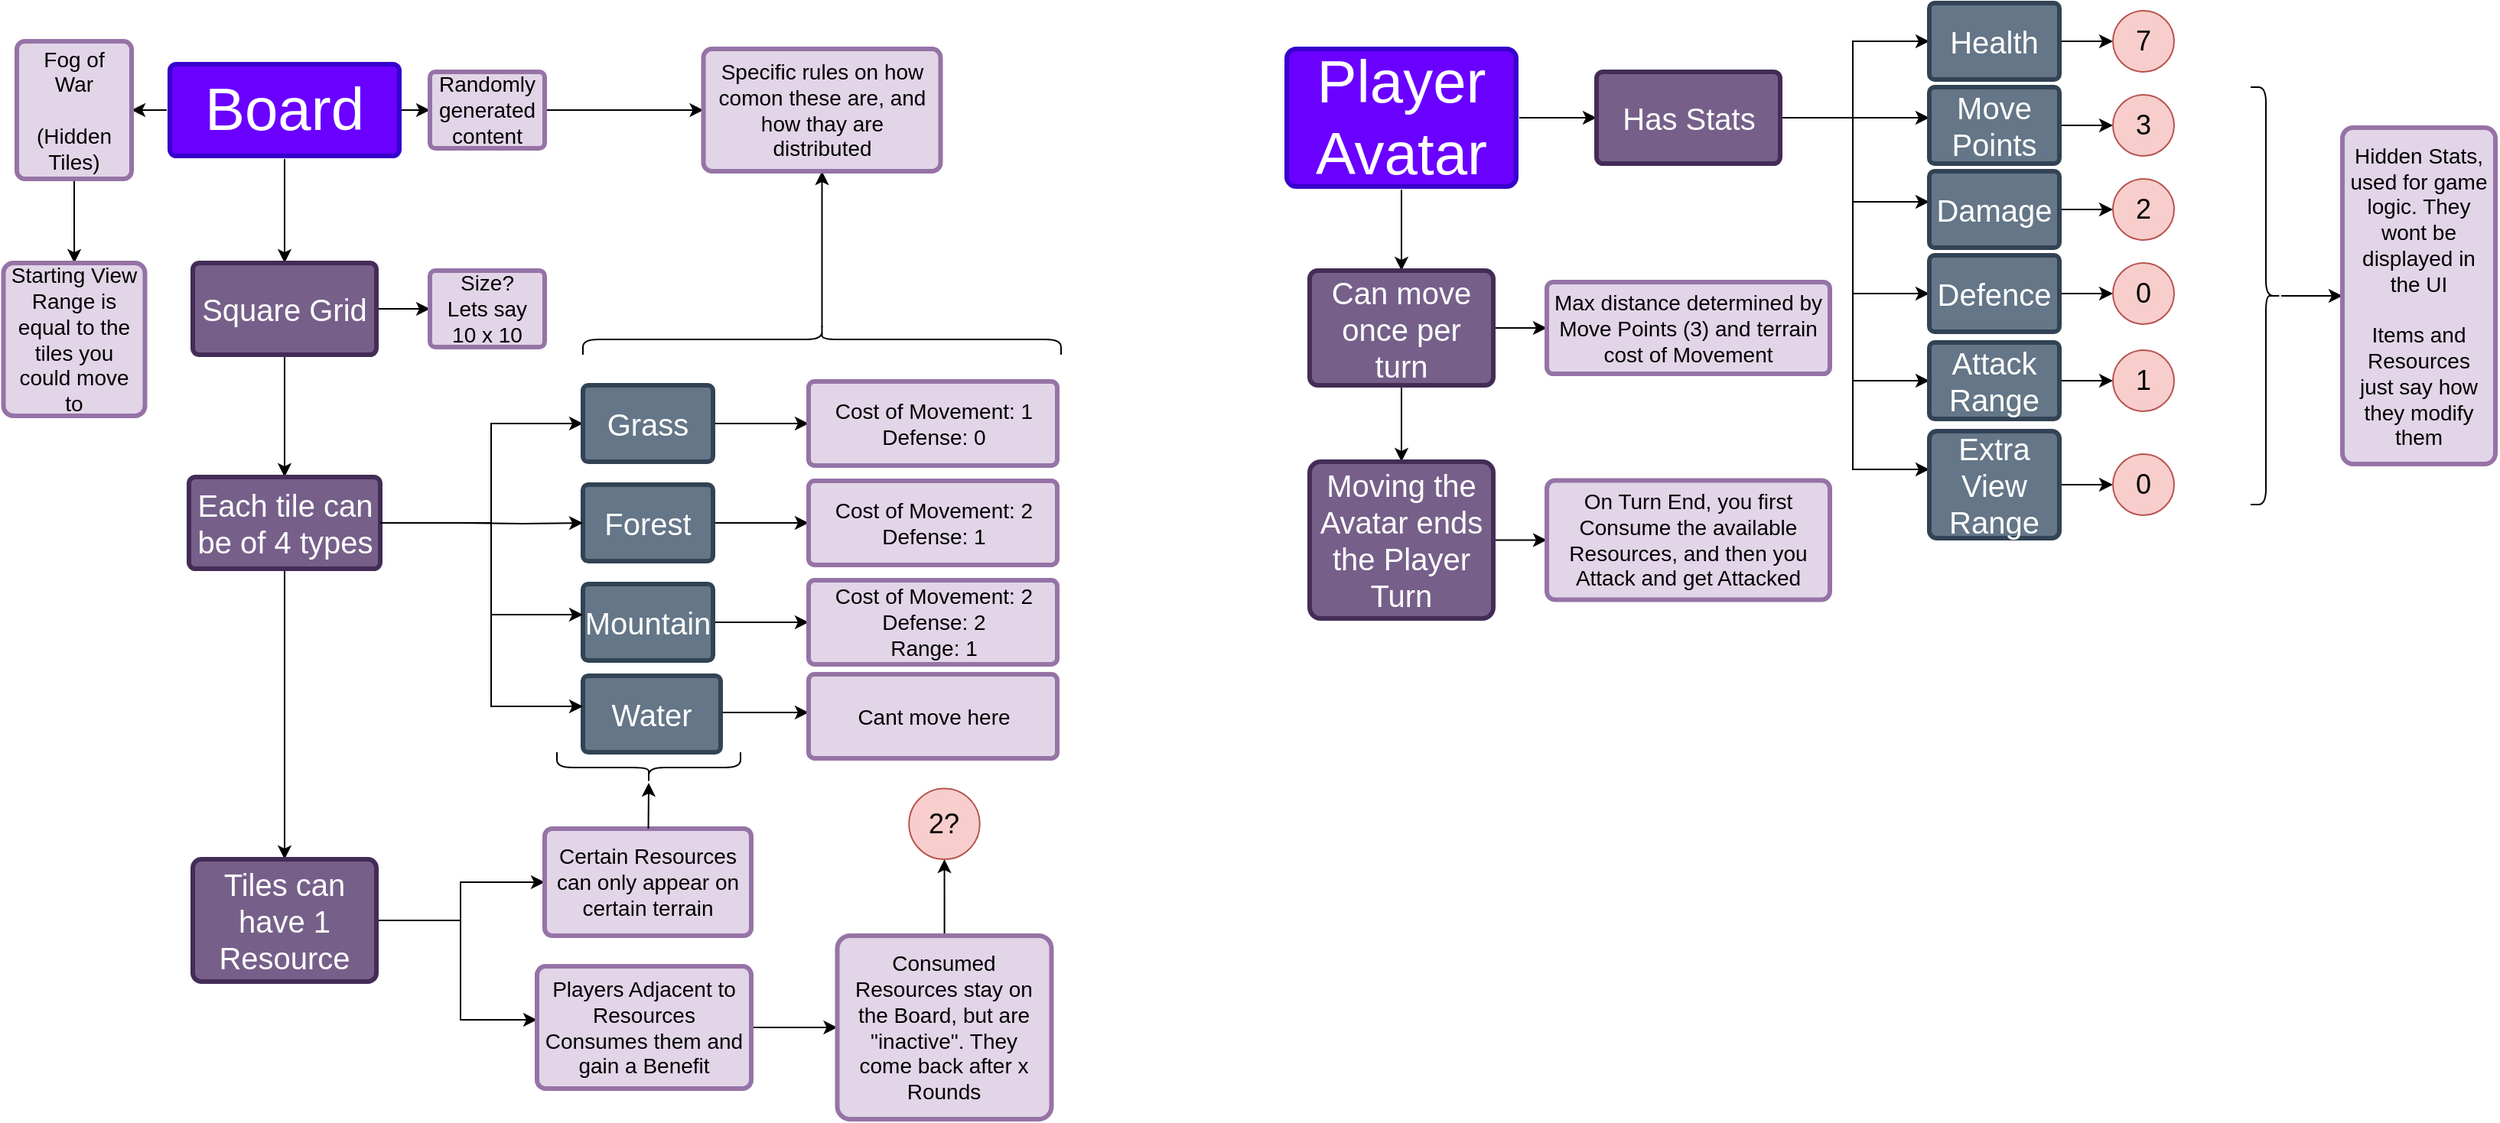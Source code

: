 <mxfile version="21.2.3" type="github">
  <diagram id="6a731a19-8d31-9384-78a2-239565b7b9f0" name="Page-1">
    <mxGraphModel dx="1035" dy="2207" grid="1" gridSize="10" guides="1" tooltips="1" connect="1" arrows="1" fold="1" page="1" pageScale="1" pageWidth="2336" pageHeight="1654" background="none" math="0" shadow="0">
      <root>
        <mxCell id="0" />
        <mxCell id="1" parent="0" />
        <mxCell id="56OpiAGq0yWvSMqa_17q-1784" value="" style="edgeStyle=orthogonalEdgeStyle;rounded=0;orthogonalLoop=1;jettySize=auto;html=1;" parent="1" source="1769" target="56OpiAGq0yWvSMqa_17q-1783" edge="1">
          <mxGeometry relative="1" as="geometry" />
        </mxCell>
        <mxCell id="56OpiAGq0yWvSMqa_17q-1806" style="edgeStyle=orthogonalEdgeStyle;rounded=0;orthogonalLoop=1;jettySize=auto;html=1;" parent="1" source="1769" target="56OpiAGq0yWvSMqa_17q-1805" edge="1">
          <mxGeometry relative="1" as="geometry" />
        </mxCell>
        <mxCell id="Hqznb2P4-b-RLh4J3bwj-1784" style="edgeStyle=orthogonalEdgeStyle;rounded=0;orthogonalLoop=1;jettySize=auto;html=1;" edge="1" parent="1" source="1769" target="Hqznb2P4-b-RLh4J3bwj-1783">
          <mxGeometry relative="1" as="geometry" />
        </mxCell>
        <mxCell id="1769" value="&lt;font style=&quot;font-size: 39px;&quot;&gt;Board&lt;/font&gt;" style="rounded=1;whiteSpace=wrap;html=1;shadow=0;labelBackgroundColor=none;strokeColor=#3700CC;strokeWidth=3;fillColor=#6a00ff;fontFamily=Helvetica;fontSize=14;align=center;spacing=5;arcSize=7;perimeterSpacing=2;fontColor=#ffffff;" parent="1" vertex="1">
          <mxGeometry x="120" y="40" width="150" height="60" as="geometry" />
        </mxCell>
        <mxCell id="56OpiAGq0yWvSMqa_17q-1799" value="" style="edgeStyle=orthogonalEdgeStyle;rounded=0;orthogonalLoop=1;jettySize=auto;html=1;" parent="1" source="56OpiAGq0yWvSMqa_17q-1783" target="56OpiAGq0yWvSMqa_17q-1798" edge="1">
          <mxGeometry relative="1" as="geometry" />
        </mxCell>
        <mxCell id="56OpiAGq0yWvSMqa_17q-1801" value="" style="edgeStyle=orthogonalEdgeStyle;rounded=0;orthogonalLoop=1;jettySize=auto;html=1;" parent="1" source="56OpiAGq0yWvSMqa_17q-1783" target="56OpiAGq0yWvSMqa_17q-1800" edge="1">
          <mxGeometry relative="1" as="geometry" />
        </mxCell>
        <mxCell id="56OpiAGq0yWvSMqa_17q-1783" value="&lt;font style=&quot;font-size: 20px;&quot;&gt;Square Grid&lt;/font&gt;" style="whiteSpace=wrap;html=1;fontSize=14;fillColor=#76608a;strokeColor=#432D57;fontColor=#ffffff;rounded=1;shadow=0;labelBackgroundColor=none;strokeWidth=3;spacing=5;arcSize=7;" parent="1" vertex="1">
          <mxGeometry x="135" y="170" width="120" height="60" as="geometry" />
        </mxCell>
        <mxCell id="56OpiAGq0yWvSMqa_17q-1798" value="&lt;div&gt;Size?&lt;/div&gt;&lt;div&gt;Lets say 10 x 10&lt;br&gt;&lt;/div&gt;" style="whiteSpace=wrap;html=1;fontSize=14;fillColor=#e1d5e7;strokeColor=#9673a6;rounded=1;shadow=0;labelBackgroundColor=none;strokeWidth=3;spacing=5;arcSize=7;" parent="1" vertex="1">
          <mxGeometry x="290" y="175" width="75" height="50" as="geometry" />
        </mxCell>
        <mxCell id="56OpiAGq0yWvSMqa_17q-1803" value="" style="edgeStyle=orthogonalEdgeStyle;rounded=0;orthogonalLoop=1;jettySize=auto;html=1;" parent="1" source="56OpiAGq0yWvSMqa_17q-1800" target="56OpiAGq0yWvSMqa_17q-1802" edge="1">
          <mxGeometry relative="1" as="geometry">
            <Array as="points">
              <mxPoint x="330" y="340" />
              <mxPoint x="330" y="275" />
            </Array>
          </mxGeometry>
        </mxCell>
        <mxCell id="56OpiAGq0yWvSMqa_17q-1830" value="" style="edgeStyle=orthogonalEdgeStyle;rounded=0;orthogonalLoop=1;jettySize=auto;html=1;" parent="1" source="56OpiAGq0yWvSMqa_17q-1800" target="56OpiAGq0yWvSMqa_17q-1829" edge="1">
          <mxGeometry relative="1" as="geometry" />
        </mxCell>
        <mxCell id="56OpiAGq0yWvSMqa_17q-1800" value="&lt;font style=&quot;font-size: 20px;&quot;&gt;Each tile can be of 4 types&lt;/font&gt;" style="whiteSpace=wrap;html=1;fontSize=14;fillColor=#76608a;strokeColor=#432D57;fontColor=#ffffff;rounded=1;shadow=0;labelBackgroundColor=none;strokeWidth=3;spacing=5;arcSize=7;" parent="1" vertex="1">
          <mxGeometry x="132.5" y="310" width="125" height="60" as="geometry" />
        </mxCell>
        <mxCell id="56OpiAGq0yWvSMqa_17q-1814" value="" style="edgeStyle=orthogonalEdgeStyle;rounded=0;orthogonalLoop=1;jettySize=auto;html=1;" parent="1" source="56OpiAGq0yWvSMqa_17q-1802" target="56OpiAGq0yWvSMqa_17q-1813" edge="1">
          <mxGeometry relative="1" as="geometry" />
        </mxCell>
        <mxCell id="56OpiAGq0yWvSMqa_17q-1802" value="&lt;font style=&quot;font-size: 20px;&quot;&gt;Grass&lt;/font&gt;" style="whiteSpace=wrap;html=1;fontSize=20;fillColor=#647687;strokeColor=#314354;fontColor=#ffffff;rounded=1;shadow=0;labelBackgroundColor=none;strokeWidth=3;spacing=5;arcSize=7;" parent="1" vertex="1">
          <mxGeometry x="390" y="250" width="85" height="50" as="geometry" />
        </mxCell>
        <mxCell id="56OpiAGq0yWvSMqa_17q-1820" style="edgeStyle=orthogonalEdgeStyle;rounded=0;orthogonalLoop=1;jettySize=auto;html=1;" parent="1" source="56OpiAGq0yWvSMqa_17q-1804" target="56OpiAGq0yWvSMqa_17q-1816" edge="1">
          <mxGeometry relative="1" as="geometry" />
        </mxCell>
        <mxCell id="56OpiAGq0yWvSMqa_17q-1804" value="Mountain" style="whiteSpace=wrap;html=1;fontSize=20;fillColor=#647687;strokeColor=#314354;fontColor=#ffffff;rounded=1;shadow=0;labelBackgroundColor=none;strokeWidth=3;spacing=5;arcSize=7;" parent="1" vertex="1">
          <mxGeometry x="390" y="380" width="85" height="50" as="geometry" />
        </mxCell>
        <mxCell id="56OpiAGq0yWvSMqa_17q-1828" value="" style="edgeStyle=orthogonalEdgeStyle;rounded=0;orthogonalLoop=1;jettySize=auto;html=1;" parent="1" source="56OpiAGq0yWvSMqa_17q-1805" target="56OpiAGq0yWvSMqa_17q-1827" edge="1">
          <mxGeometry relative="1" as="geometry" />
        </mxCell>
        <mxCell id="56OpiAGq0yWvSMqa_17q-1805" value="Randomly generated content" style="whiteSpace=wrap;html=1;fontSize=14;fillColor=#e1d5e7;strokeColor=#9673a6;rounded=1;shadow=0;labelBackgroundColor=none;strokeWidth=3;spacing=5;arcSize=7;" parent="1" vertex="1">
          <mxGeometry x="290" y="45" width="75" height="50" as="geometry" />
        </mxCell>
        <mxCell id="56OpiAGq0yWvSMqa_17q-1819" style="edgeStyle=orthogonalEdgeStyle;rounded=0;orthogonalLoop=1;jettySize=auto;html=1;" parent="1" source="56OpiAGq0yWvSMqa_17q-1807" target="56OpiAGq0yWvSMqa_17q-1815" edge="1">
          <mxGeometry relative="1" as="geometry" />
        </mxCell>
        <mxCell id="56OpiAGq0yWvSMqa_17q-1807" value="Forest" style="whiteSpace=wrap;html=1;fontSize=20;fillColor=#647687;strokeColor=#314354;fontColor=#ffffff;rounded=1;shadow=0;labelBackgroundColor=none;strokeWidth=3;spacing=5;arcSize=7;" parent="1" vertex="1">
          <mxGeometry x="390" y="315" width="85" height="50" as="geometry" />
        </mxCell>
        <mxCell id="56OpiAGq0yWvSMqa_17q-1822" style="edgeStyle=orthogonalEdgeStyle;rounded=0;orthogonalLoop=1;jettySize=auto;html=1;" parent="1" target="56OpiAGq0yWvSMqa_17q-1817" edge="1">
          <mxGeometry relative="1" as="geometry">
            <mxPoint x="480" y="464" as="sourcePoint" />
            <mxPoint x="537.5" y="465.5" as="targetPoint" />
            <Array as="points">
              <mxPoint x="520" y="464" />
              <mxPoint x="520" y="464" />
            </Array>
          </mxGeometry>
        </mxCell>
        <mxCell id="56OpiAGq0yWvSMqa_17q-1808" value="Water" style="whiteSpace=wrap;html=1;fontSize=20;fillColor=#647687;strokeColor=#314354;fontColor=#ffffff;rounded=1;shadow=0;labelBackgroundColor=none;strokeWidth=3;spacing=5;arcSize=7;" parent="1" vertex="1">
          <mxGeometry x="390" y="440" width="90" height="50" as="geometry" />
        </mxCell>
        <mxCell id="56OpiAGq0yWvSMqa_17q-1809" value="" style="edgeStyle=orthogonalEdgeStyle;rounded=0;orthogonalLoop=1;jettySize=auto;html=1;" parent="1" target="56OpiAGq0yWvSMqa_17q-1807" edge="1">
          <mxGeometry relative="1" as="geometry">
            <mxPoint x="310" y="340" as="sourcePoint" />
            <mxPoint x="380" y="300" as="targetPoint" />
          </mxGeometry>
        </mxCell>
        <mxCell id="56OpiAGq0yWvSMqa_17q-1810" value="" style="edgeStyle=orthogonalEdgeStyle;rounded=0;orthogonalLoop=1;jettySize=auto;html=1;exitX=1;exitY=0.5;exitDx=0;exitDy=0;" parent="1" source="56OpiAGq0yWvSMqa_17q-1800" target="56OpiAGq0yWvSMqa_17q-1804" edge="1">
          <mxGeometry relative="1" as="geometry">
            <mxPoint x="275" y="360" as="sourcePoint" />
            <mxPoint x="385" y="305" as="targetPoint" />
            <Array as="points">
              <mxPoint x="330" y="340" />
              <mxPoint x="330" y="400" />
            </Array>
          </mxGeometry>
        </mxCell>
        <mxCell id="56OpiAGq0yWvSMqa_17q-1812" value="" style="edgeStyle=orthogonalEdgeStyle;rounded=0;orthogonalLoop=1;jettySize=auto;html=1;exitX=1;exitY=0.5;exitDx=0;exitDy=0;" parent="1" source="56OpiAGq0yWvSMqa_17q-1800" target="56OpiAGq0yWvSMqa_17q-1808" edge="1">
          <mxGeometry relative="1" as="geometry">
            <mxPoint x="265" y="350" as="sourcePoint" />
            <mxPoint x="400" y="410" as="targetPoint" />
            <Array as="points">
              <mxPoint x="330" y="340" />
              <mxPoint x="330" y="460" />
            </Array>
          </mxGeometry>
        </mxCell>
        <mxCell id="56OpiAGq0yWvSMqa_17q-1813" value="&lt;div&gt;Cost of Movement: 1&lt;/div&gt;&lt;div&gt;Defense: 0&lt;br&gt;&lt;/div&gt;" style="whiteSpace=wrap;html=1;fontSize=14;fillColor=#e1d5e7;strokeColor=#9673a6;fontColor=default;rounded=1;shadow=0;labelBackgroundColor=none;strokeWidth=3;spacing=5;arcSize=7;" parent="1" vertex="1">
          <mxGeometry x="537.5" y="247.5" width="162.5" height="55" as="geometry" />
        </mxCell>
        <mxCell id="56OpiAGq0yWvSMqa_17q-1815" value="&lt;div&gt;Cost of Movement: 2&lt;br&gt;&lt;/div&gt;&lt;div&gt;Defense: 1&lt;br&gt;&lt;/div&gt;" style="whiteSpace=wrap;html=1;fontSize=14;fillColor=#e1d5e7;strokeColor=#9673a6;fontColor=default;rounded=1;shadow=0;labelBackgroundColor=none;strokeWidth=3;spacing=5;arcSize=7;" parent="1" vertex="1">
          <mxGeometry x="537.5" y="312.5" width="162.5" height="55" as="geometry" />
        </mxCell>
        <mxCell id="56OpiAGq0yWvSMqa_17q-1816" value="&lt;div&gt;Cost of Movement: 2&lt;br&gt;&lt;/div&gt;&lt;div&gt;Defense: 2&lt;/div&gt;&lt;div&gt;Range: 1&lt;br&gt;&lt;/div&gt;" style="whiteSpace=wrap;html=1;fontSize=14;fillColor=#e1d5e7;strokeColor=#9673a6;fontColor=default;rounded=1;shadow=0;labelBackgroundColor=none;strokeWidth=3;spacing=5;arcSize=7;" parent="1" vertex="1">
          <mxGeometry x="537.5" y="377.5" width="162.5" height="55" as="geometry" />
        </mxCell>
        <mxCell id="56OpiAGq0yWvSMqa_17q-1817" value="Cant move here" style="whiteSpace=wrap;html=1;fontSize=14;fillColor=#e1d5e7;strokeColor=#9673a6;fontColor=default;rounded=1;shadow=0;labelBackgroundColor=none;strokeWidth=3;spacing=5;arcSize=7;" parent="1" vertex="1">
          <mxGeometry x="537.5" y="439" width="162.5" height="55" as="geometry" />
        </mxCell>
        <mxCell id="56OpiAGq0yWvSMqa_17q-1824" value="" style="shape=curlyBracket;whiteSpace=wrap;html=1;rounded=1;flipH=1;labelPosition=right;verticalLabelPosition=middle;align=left;verticalAlign=middle;rotation=-90;" parent="1" vertex="1">
          <mxGeometry x="536.25" y="63.75" width="20" height="312.5" as="geometry" />
        </mxCell>
        <mxCell id="56OpiAGq0yWvSMqa_17q-1825" value="" style="endArrow=classic;html=1;rounded=0;exitX=0.1;exitY=0.5;exitDx=0;exitDy=0;exitPerimeter=0;" parent="1" source="56OpiAGq0yWvSMqa_17q-1824" target="56OpiAGq0yWvSMqa_17q-1827" edge="1">
          <mxGeometry width="50" height="50" relative="1" as="geometry">
            <mxPoint x="550" y="210" as="sourcePoint" />
            <mxPoint x="546" y="130" as="targetPoint" />
          </mxGeometry>
        </mxCell>
        <mxCell id="56OpiAGq0yWvSMqa_17q-1827" value="Specific rules on how comon these are, and how thay are distributed" style="whiteSpace=wrap;html=1;fontSize=14;fillColor=#e1d5e7;strokeColor=#9673a6;rounded=1;shadow=0;labelBackgroundColor=none;strokeWidth=3;spacing=5;arcSize=7;" parent="1" vertex="1">
          <mxGeometry x="468.75" y="30" width="155" height="80" as="geometry" />
        </mxCell>
        <mxCell id="56OpiAGq0yWvSMqa_17q-1832" value="" style="edgeStyle=orthogonalEdgeStyle;rounded=0;orthogonalLoop=1;jettySize=auto;html=1;" parent="1" source="56OpiAGq0yWvSMqa_17q-1829" target="56OpiAGq0yWvSMqa_17q-1831" edge="1">
          <mxGeometry relative="1" as="geometry" />
        </mxCell>
        <mxCell id="56OpiAGq0yWvSMqa_17q-1834" value="" style="edgeStyle=orthogonalEdgeStyle;rounded=0;orthogonalLoop=1;jettySize=auto;html=1;" parent="1" source="56OpiAGq0yWvSMqa_17q-1829" target="56OpiAGq0yWvSMqa_17q-1833" edge="1">
          <mxGeometry relative="1" as="geometry">
            <Array as="points">
              <mxPoint x="310" y="600" />
              <mxPoint x="310" y="665" />
            </Array>
          </mxGeometry>
        </mxCell>
        <mxCell id="56OpiAGq0yWvSMqa_17q-1829" value="Tiles can have 1 Resource" style="whiteSpace=wrap;html=1;fontSize=20;fillColor=#76608a;strokeColor=#432D57;fontColor=#ffffff;rounded=1;shadow=0;labelBackgroundColor=none;strokeWidth=3;spacing=5;arcSize=7;" parent="1" vertex="1">
          <mxGeometry x="135" y="560" width="120" height="80" as="geometry" />
        </mxCell>
        <mxCell id="56OpiAGq0yWvSMqa_17q-1831" value="Certain Resources can only appear on certain terrain" style="whiteSpace=wrap;html=1;fontSize=14;fillColor=#e1d5e7;strokeColor=#9673a6;fontColor=default;rounded=1;shadow=0;labelBackgroundColor=none;strokeWidth=3;spacing=5;arcSize=7;" parent="1" vertex="1">
          <mxGeometry x="365" y="540" width="135" height="70" as="geometry" />
        </mxCell>
        <mxCell id="Hqznb2P4-b-RLh4J3bwj-1810" style="edgeStyle=orthogonalEdgeStyle;rounded=0;orthogonalLoop=1;jettySize=auto;html=1;" edge="1" parent="1" source="56OpiAGq0yWvSMqa_17q-1833" target="Hqznb2P4-b-RLh4J3bwj-1809">
          <mxGeometry relative="1" as="geometry" />
        </mxCell>
        <mxCell id="56OpiAGq0yWvSMqa_17q-1833" value="Players Adjacent to Resources Consumes them and gain a Benefit" style="whiteSpace=wrap;html=1;fontSize=14;fillColor=#e1d5e7;strokeColor=#9673a6;fontColor=default;rounded=1;shadow=0;labelBackgroundColor=none;strokeWidth=3;spacing=5;arcSize=7;" parent="1" vertex="1">
          <mxGeometry x="360" y="630" width="140" height="80" as="geometry" />
        </mxCell>
        <mxCell id="56OpiAGq0yWvSMqa_17q-1835" value="" style="shape=curlyBracket;whiteSpace=wrap;html=1;rounded=1;flipH=1;labelPosition=right;verticalLabelPosition=middle;align=left;verticalAlign=middle;rotation=90;" parent="1" vertex="1">
          <mxGeometry x="423" y="440" width="20" height="120" as="geometry" />
        </mxCell>
        <mxCell id="56OpiAGq0yWvSMqa_17q-1836" value="" style="endArrow=classic;html=1;rounded=0;" parent="1" source="56OpiAGq0yWvSMqa_17q-1831" edge="1">
          <mxGeometry width="50" height="50" relative="1" as="geometry">
            <mxPoint x="440" y="550" as="sourcePoint" />
            <mxPoint x="433" y="510" as="targetPoint" />
          </mxGeometry>
        </mxCell>
        <mxCell id="zRMEfGAFtVgcLlLTr7C3-1771" value="" style="edgeStyle=orthogonalEdgeStyle;rounded=0;orthogonalLoop=1;jettySize=auto;html=1;" parent="1" source="zRMEfGAFtVgcLlLTr7C3-1769" target="zRMEfGAFtVgcLlLTr7C3-1770" edge="1">
          <mxGeometry relative="1" as="geometry" />
        </mxCell>
        <mxCell id="mr3HviEGh8DKeblQNFBV-1770" value="" style="edgeStyle=orthogonalEdgeStyle;rounded=0;orthogonalLoop=1;jettySize=auto;html=1;" parent="1" source="zRMEfGAFtVgcLlLTr7C3-1769" target="mr3HviEGh8DKeblQNFBV-1769" edge="1">
          <mxGeometry relative="1" as="geometry" />
        </mxCell>
        <mxCell id="zRMEfGAFtVgcLlLTr7C3-1769" value="Player Avatar" style="rounded=1;whiteSpace=wrap;html=1;shadow=0;labelBackgroundColor=none;strokeColor=#3700CC;strokeWidth=3;fillColor=#6a00ff;fontFamily=Helvetica;fontSize=39;align=center;spacing=5;arcSize=7;perimeterSpacing=2;fontColor=#ffffff;" parent="1" vertex="1">
          <mxGeometry x="850" y="30" width="150" height="90" as="geometry" />
        </mxCell>
        <mxCell id="zRMEfGAFtVgcLlLTr7C3-1773" value="" style="edgeStyle=orthogonalEdgeStyle;rounded=0;orthogonalLoop=1;jettySize=auto;html=1;" parent="1" source="zRMEfGAFtVgcLlLTr7C3-1770" target="zRMEfGAFtVgcLlLTr7C3-1772" edge="1">
          <mxGeometry relative="1" as="geometry" />
        </mxCell>
        <mxCell id="dpFyPkBLVcSQui3WPcO0-1770" value="" style="edgeStyle=orthogonalEdgeStyle;rounded=0;orthogonalLoop=1;jettySize=auto;html=1;" parent="1" source="zRMEfGAFtVgcLlLTr7C3-1770" target="dpFyPkBLVcSQui3WPcO0-1769" edge="1">
          <mxGeometry relative="1" as="geometry" />
        </mxCell>
        <mxCell id="zRMEfGAFtVgcLlLTr7C3-1770" value="Can move once per turn" style="whiteSpace=wrap;html=1;fontSize=20;fillColor=#76608a;strokeColor=#432D57;fontColor=#ffffff;rounded=1;shadow=0;labelBackgroundColor=none;strokeWidth=3;spacing=5;arcSize=7;" parent="1" vertex="1">
          <mxGeometry x="865" y="175" width="120" height="75" as="geometry" />
        </mxCell>
        <mxCell id="zRMEfGAFtVgcLlLTr7C3-1772" value="Max distance determined by Move Points (3) and terrain cost of Movement" style="whiteSpace=wrap;html=1;fontSize=14;fillColor=#e1d5e7;strokeColor=#9673a6;fontColor=default;rounded=1;shadow=0;labelBackgroundColor=none;strokeWidth=3;spacing=5;arcSize=7;" parent="1" vertex="1">
          <mxGeometry x="1020" y="182.5" width="185" height="60" as="geometry" />
        </mxCell>
        <mxCell id="Hqznb2P4-b-RLh4J3bwj-1808" style="edgeStyle=orthogonalEdgeStyle;rounded=0;orthogonalLoop=1;jettySize=auto;html=1;" edge="1" parent="1" source="dpFyPkBLVcSQui3WPcO0-1769" target="Hqznb2P4-b-RLh4J3bwj-1807">
          <mxGeometry relative="1" as="geometry" />
        </mxCell>
        <mxCell id="dpFyPkBLVcSQui3WPcO0-1769" value="Moving the Avatar ends the Player Turn" style="whiteSpace=wrap;html=1;fontSize=20;fillColor=#76608a;strokeColor=#432D57;fontColor=#ffffff;rounded=1;shadow=0;labelBackgroundColor=none;strokeWidth=3;spacing=5;arcSize=7;" parent="1" vertex="1">
          <mxGeometry x="865" y="300" width="120" height="102.5" as="geometry" />
        </mxCell>
        <mxCell id="Hqznb2P4-b-RLh4J3bwj-1769" style="edgeStyle=orthogonalEdgeStyle;rounded=0;orthogonalLoop=1;jettySize=auto;html=1;" edge="1" parent="1" source="mr3HviEGh8DKeblQNFBV-1769" target="6rqUbxWy_vLYyO7bUJhv-1769">
          <mxGeometry relative="1" as="geometry">
            <Array as="points">
              <mxPoint x="1220" y="75" />
              <mxPoint x="1220" y="25" />
            </Array>
          </mxGeometry>
        </mxCell>
        <mxCell id="Hqznb2P4-b-RLh4J3bwj-1770" style="edgeStyle=orthogonalEdgeStyle;rounded=0;orthogonalLoop=1;jettySize=auto;html=1;" edge="1" parent="1" source="mr3HviEGh8DKeblQNFBV-1769" target="6rqUbxWy_vLYyO7bUJhv-1770">
          <mxGeometry relative="1" as="geometry">
            <Array as="points">
              <mxPoint x="1230" y="75" />
              <mxPoint x="1230" y="75" />
            </Array>
          </mxGeometry>
        </mxCell>
        <mxCell id="Hqznb2P4-b-RLh4J3bwj-1771" style="edgeStyle=orthogonalEdgeStyle;rounded=0;orthogonalLoop=1;jettySize=auto;html=1;" edge="1" parent="1" target="6rqUbxWy_vLYyO7bUJhv-1771">
          <mxGeometry relative="1" as="geometry">
            <mxPoint x="1190" y="75" as="sourcePoint" />
            <Array as="points">
              <mxPoint x="1220" y="75" />
              <mxPoint x="1220" y="130" />
            </Array>
          </mxGeometry>
        </mxCell>
        <mxCell id="Hqznb2P4-b-RLh4J3bwj-1776" style="edgeStyle=orthogonalEdgeStyle;rounded=0;orthogonalLoop=1;jettySize=auto;html=1;entryX=0;entryY=0.5;entryDx=0;entryDy=0;" edge="1" parent="1" source="mr3HviEGh8DKeblQNFBV-1769" target="Hqznb2P4-b-RLh4J3bwj-1772">
          <mxGeometry relative="1" as="geometry">
            <Array as="points">
              <mxPoint x="1220" y="75" />
              <mxPoint x="1220" y="190" />
            </Array>
          </mxGeometry>
        </mxCell>
        <mxCell id="Hqznb2P4-b-RLh4J3bwj-1778" style="edgeStyle=orthogonalEdgeStyle;rounded=0;orthogonalLoop=1;jettySize=auto;html=1;entryX=0;entryY=0.5;entryDx=0;entryDy=0;" edge="1" parent="1" source="mr3HviEGh8DKeblQNFBV-1769" target="Hqznb2P4-b-RLh4J3bwj-1777">
          <mxGeometry relative="1" as="geometry">
            <Array as="points">
              <mxPoint x="1220" y="75" />
              <mxPoint x="1220" y="247" />
            </Array>
          </mxGeometry>
        </mxCell>
        <mxCell id="Hqznb2P4-b-RLh4J3bwj-1786" style="edgeStyle=orthogonalEdgeStyle;rounded=0;orthogonalLoop=1;jettySize=auto;html=1;" edge="1" parent="1" source="mr3HviEGh8DKeblQNFBV-1769" target="Hqznb2P4-b-RLh4J3bwj-1785">
          <mxGeometry relative="1" as="geometry">
            <Array as="points">
              <mxPoint x="1220" y="75" />
              <mxPoint x="1220" y="305" />
            </Array>
          </mxGeometry>
        </mxCell>
        <mxCell id="mr3HviEGh8DKeblQNFBV-1769" value="Has Stats" style="whiteSpace=wrap;html=1;fontSize=20;fillColor=#76608a;strokeColor=#432D57;fontColor=#ffffff;rounded=1;shadow=0;labelBackgroundColor=none;strokeWidth=3;spacing=5;arcSize=7;" parent="1" vertex="1">
          <mxGeometry x="1052.5" y="45" width="120" height="60" as="geometry" />
        </mxCell>
        <mxCell id="Hqznb2P4-b-RLh4J3bwj-1804" style="edgeStyle=orthogonalEdgeStyle;rounded=0;orthogonalLoop=1;jettySize=auto;html=1;" edge="1" parent="1" source="6rqUbxWy_vLYyO7bUJhv-1769" target="Hqznb2P4-b-RLh4J3bwj-1788">
          <mxGeometry relative="1" as="geometry" />
        </mxCell>
        <mxCell id="6rqUbxWy_vLYyO7bUJhv-1769" value="Health" style="whiteSpace=wrap;html=1;fontSize=20;fillColor=#647687;strokeColor=#314354;fontColor=#ffffff;rounded=1;shadow=0;labelBackgroundColor=none;strokeWidth=3;spacing=5;arcSize=7;" parent="1" vertex="1">
          <mxGeometry x="1270" width="85" height="50" as="geometry" />
        </mxCell>
        <mxCell id="Hqznb2P4-b-RLh4J3bwj-1803" style="edgeStyle=orthogonalEdgeStyle;rounded=0;orthogonalLoop=1;jettySize=auto;html=1;" edge="1" parent="1" source="6rqUbxWy_vLYyO7bUJhv-1770" target="Hqznb2P4-b-RLh4J3bwj-1791">
          <mxGeometry relative="1" as="geometry" />
        </mxCell>
        <mxCell id="6rqUbxWy_vLYyO7bUJhv-1770" value="Move Points" style="whiteSpace=wrap;html=1;fontSize=20;fillColor=#647687;strokeColor=#314354;fontColor=#ffffff;rounded=1;shadow=0;labelBackgroundColor=none;strokeWidth=3;spacing=5;arcSize=7;" parent="1" vertex="1">
          <mxGeometry x="1270" y="55" width="85" height="50" as="geometry" />
        </mxCell>
        <mxCell id="Hqznb2P4-b-RLh4J3bwj-1802" style="edgeStyle=orthogonalEdgeStyle;rounded=0;orthogonalLoop=1;jettySize=auto;html=1;entryX=0;entryY=0.5;entryDx=0;entryDy=0;" edge="1" parent="1" source="6rqUbxWy_vLYyO7bUJhv-1771" target="Hqznb2P4-b-RLh4J3bwj-1792">
          <mxGeometry relative="1" as="geometry" />
        </mxCell>
        <mxCell id="6rqUbxWy_vLYyO7bUJhv-1771" value="Damage" style="whiteSpace=wrap;html=1;fontSize=20;fillColor=#647687;strokeColor=#314354;fontColor=#ffffff;rounded=1;shadow=0;labelBackgroundColor=none;strokeWidth=3;spacing=5;arcSize=7;" parent="1" vertex="1">
          <mxGeometry x="1270" y="110" width="85" height="50" as="geometry" />
        </mxCell>
        <mxCell id="Hqznb2P4-b-RLh4J3bwj-1801" style="edgeStyle=orthogonalEdgeStyle;rounded=0;orthogonalLoop=1;jettySize=auto;html=1;" edge="1" parent="1" source="Hqznb2P4-b-RLh4J3bwj-1772" target="Hqznb2P4-b-RLh4J3bwj-1793">
          <mxGeometry relative="1" as="geometry" />
        </mxCell>
        <mxCell id="Hqznb2P4-b-RLh4J3bwj-1772" value="Defence" style="whiteSpace=wrap;html=1;fontSize=20;fillColor=#647687;strokeColor=#314354;fontColor=#ffffff;rounded=1;shadow=0;labelBackgroundColor=none;strokeWidth=3;spacing=5;arcSize=7;" vertex="1" parent="1">
          <mxGeometry x="1270" y="165" width="85" height="50" as="geometry" />
        </mxCell>
        <mxCell id="Hqznb2P4-b-RLh4J3bwj-1800" style="edgeStyle=orthogonalEdgeStyle;rounded=0;orthogonalLoop=1;jettySize=auto;html=1;" edge="1" parent="1" source="Hqznb2P4-b-RLh4J3bwj-1777" target="Hqznb2P4-b-RLh4J3bwj-1794">
          <mxGeometry relative="1" as="geometry" />
        </mxCell>
        <mxCell id="Hqznb2P4-b-RLh4J3bwj-1777" value="&lt;div&gt;Attack&lt;br&gt;&lt;/div&gt;&lt;div&gt;Range&lt;/div&gt;" style="whiteSpace=wrap;html=1;fontSize=20;fillColor=#647687;strokeColor=#314354;fontColor=#ffffff;rounded=1;shadow=0;labelBackgroundColor=none;strokeWidth=3;spacing=5;arcSize=7;" vertex="1" parent="1">
          <mxGeometry x="1270" y="222" width="85" height="50" as="geometry" />
        </mxCell>
        <mxCell id="Hqznb2P4-b-RLh4J3bwj-1781" style="edgeStyle=orthogonalEdgeStyle;rounded=0;orthogonalLoop=1;jettySize=auto;html=1;" edge="1" parent="1" source="Hqznb2P4-b-RLh4J3bwj-1779" target="Hqznb2P4-b-RLh4J3bwj-1782">
          <mxGeometry relative="1" as="geometry">
            <mxPoint x="1440" y="164.5" as="targetPoint" />
          </mxGeometry>
        </mxCell>
        <mxCell id="Hqznb2P4-b-RLh4J3bwj-1779" value="" style="shape=curlyBracket;whiteSpace=wrap;html=1;rounded=1;flipH=1;labelPosition=right;verticalLabelPosition=middle;align=left;verticalAlign=middle;" vertex="1" parent="1">
          <mxGeometry x="1480" y="55" width="20" height="273" as="geometry" />
        </mxCell>
        <mxCell id="Hqznb2P4-b-RLh4J3bwj-1782" value="&lt;div&gt;Hidden Stats, used for game logic. They wont be displayed in the UI&lt;br&gt;&lt;/div&gt;&lt;div&gt;&lt;br&gt;&lt;/div&gt;&lt;div&gt;Items and Resources just say how they modify them&lt;br&gt;&lt;/div&gt;" style="whiteSpace=wrap;html=1;fontSize=14;fillColor=#e1d5e7;strokeColor=#9673a6;fontColor=default;rounded=1;shadow=0;labelBackgroundColor=none;strokeWidth=3;spacing=5;arcSize=7;" vertex="1" parent="1">
          <mxGeometry x="1540" y="81.5" width="100" height="220" as="geometry" />
        </mxCell>
        <mxCell id="Hqznb2P4-b-RLh4J3bwj-1806" value="" style="edgeStyle=orthogonalEdgeStyle;rounded=0;orthogonalLoop=1;jettySize=auto;html=1;" edge="1" parent="1" source="Hqznb2P4-b-RLh4J3bwj-1783" target="Hqznb2P4-b-RLh4J3bwj-1805">
          <mxGeometry relative="1" as="geometry" />
        </mxCell>
        <mxCell id="Hqznb2P4-b-RLh4J3bwj-1783" value="Fog of War&lt;br&gt;&lt;br&gt;(Hidden Tiles)" style="whiteSpace=wrap;html=1;fontSize=14;fillColor=#e1d5e7;strokeColor=#9673a6;rounded=1;shadow=0;labelBackgroundColor=none;strokeWidth=3;spacing=5;arcSize=7;" vertex="1" parent="1">
          <mxGeometry x="20" y="25" width="75" height="90" as="geometry" />
        </mxCell>
        <mxCell id="Hqznb2P4-b-RLh4J3bwj-1797" style="edgeStyle=orthogonalEdgeStyle;rounded=0;orthogonalLoop=1;jettySize=auto;html=1;" edge="1" parent="1" source="Hqznb2P4-b-RLh4J3bwj-1785" target="Hqznb2P4-b-RLh4J3bwj-1795">
          <mxGeometry relative="1" as="geometry" />
        </mxCell>
        <mxCell id="Hqznb2P4-b-RLh4J3bwj-1785" value="Extra View Range" style="whiteSpace=wrap;html=1;fontSize=20;fillColor=#647687;strokeColor=#314354;fontColor=#ffffff;rounded=1;shadow=0;labelBackgroundColor=none;strokeWidth=3;spacing=5;arcSize=7;" vertex="1" parent="1">
          <mxGeometry x="1270" y="280" width="85" height="70" as="geometry" />
        </mxCell>
        <mxCell id="Hqznb2P4-b-RLh4J3bwj-1788" value="7" style="ellipse;whiteSpace=wrap;html=1;aspect=fixed;fillColor=#f8cecc;strokeColor=#b85450;fontSize=18;" vertex="1" parent="1">
          <mxGeometry x="1390" y="5" width="40" height="40" as="geometry" />
        </mxCell>
        <mxCell id="Hqznb2P4-b-RLh4J3bwj-1791" value="3" style="ellipse;whiteSpace=wrap;html=1;aspect=fixed;fillColor=#f8cecc;strokeColor=#b85450;fontSize=18;" vertex="1" parent="1">
          <mxGeometry x="1390" y="60" width="40" height="40" as="geometry" />
        </mxCell>
        <mxCell id="Hqznb2P4-b-RLh4J3bwj-1792" value="2" style="ellipse;whiteSpace=wrap;html=1;aspect=fixed;fillColor=#f8cecc;strokeColor=#b85450;fontSize=18;" vertex="1" parent="1">
          <mxGeometry x="1390" y="115" width="40" height="40" as="geometry" />
        </mxCell>
        <mxCell id="Hqznb2P4-b-RLh4J3bwj-1793" value="0" style="ellipse;whiteSpace=wrap;html=1;aspect=fixed;fillColor=#f8cecc;strokeColor=#b85450;fontSize=18;" vertex="1" parent="1">
          <mxGeometry x="1390" y="170" width="40" height="40" as="geometry" />
        </mxCell>
        <mxCell id="Hqznb2P4-b-RLh4J3bwj-1794" value="1" style="ellipse;whiteSpace=wrap;html=1;aspect=fixed;fillColor=#f8cecc;strokeColor=#b85450;fontSize=18;" vertex="1" parent="1">
          <mxGeometry x="1390" y="227" width="40" height="40" as="geometry" />
        </mxCell>
        <mxCell id="Hqznb2P4-b-RLh4J3bwj-1795" value="0" style="ellipse;whiteSpace=wrap;html=1;aspect=fixed;fillColor=#f8cecc;strokeColor=#b85450;fontSize=18;" vertex="1" parent="1">
          <mxGeometry x="1390" y="295" width="40" height="40" as="geometry" />
        </mxCell>
        <mxCell id="Hqznb2P4-b-RLh4J3bwj-1805" value="Starting View Range is equal to the tiles you could move to" style="whiteSpace=wrap;html=1;fontSize=14;fillColor=#e1d5e7;strokeColor=#9673a6;rounded=1;shadow=0;labelBackgroundColor=none;strokeWidth=3;spacing=5;arcSize=7;" vertex="1" parent="1">
          <mxGeometry x="11.25" y="170" width="92.5" height="100" as="geometry" />
        </mxCell>
        <mxCell id="Hqznb2P4-b-RLh4J3bwj-1807" value="On Turn End, you first Consume the available Resources, and then you Attack and get Attacked" style="whiteSpace=wrap;html=1;fontSize=14;fillColor=#e1d5e7;strokeColor=#9673a6;fontColor=default;rounded=1;shadow=0;labelBackgroundColor=none;strokeWidth=3;spacing=5;arcSize=7;" vertex="1" parent="1">
          <mxGeometry x="1020" y="312.25" width="185" height="78" as="geometry" />
        </mxCell>
        <mxCell id="Hqznb2P4-b-RLh4J3bwj-1814" style="edgeStyle=orthogonalEdgeStyle;rounded=0;orthogonalLoop=1;jettySize=auto;html=1;" edge="1" parent="1" source="Hqznb2P4-b-RLh4J3bwj-1809" target="Hqznb2P4-b-RLh4J3bwj-1812">
          <mxGeometry relative="1" as="geometry" />
        </mxCell>
        <mxCell id="Hqznb2P4-b-RLh4J3bwj-1809" value="Consumed Resources stay on the Board, but are &quot;inactive&quot;. They come back after x Rounds" style="whiteSpace=wrap;html=1;fontSize=14;fillColor=#e1d5e7;strokeColor=#9673a6;fontColor=default;rounded=1;shadow=0;labelBackgroundColor=none;strokeWidth=3;spacing=5;arcSize=7;" vertex="1" parent="1">
          <mxGeometry x="556.25" y="610" width="140" height="120" as="geometry" />
        </mxCell>
        <mxCell id="Hqznb2P4-b-RLh4J3bwj-1812" value="2?" style="ellipse;whiteSpace=wrap;html=1;aspect=fixed;fillColor=#f8cecc;strokeColor=#b85450;fontSize=18;" vertex="1" parent="1">
          <mxGeometry x="603.13" y="513.75" width="46.25" height="46.25" as="geometry" />
        </mxCell>
      </root>
    </mxGraphModel>
  </diagram>
</mxfile>
